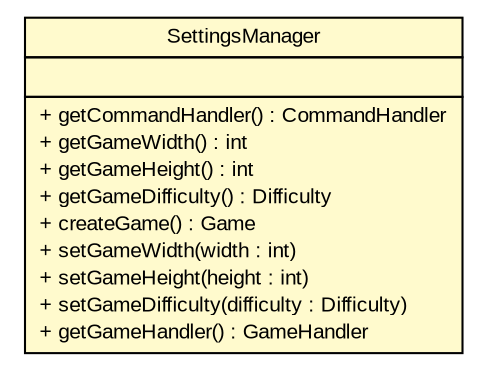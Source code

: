#!/usr/local/bin/dot
#
# Class diagram 
# Generated by UMLGraph version R5_6 (http://www.umlgraph.org/)
#

digraph G {
	edge [fontname="arial",fontsize=10,labelfontname="arial",labelfontsize=10];
	node [fontname="arial",fontsize=10,shape=plaintext];
	nodesep=0.25;
	ranksep=0.5;
	// com.github.tilastokeskus.matertis.SettingsManager
	c2974 [label=<<table title="com.github.tilastokeskus.matertis.SettingsManager" border="0" cellborder="1" cellspacing="0" cellpadding="2" port="p" bgcolor="lemonChiffon" href="./SettingsManager.html">
		<tr><td><table border="0" cellspacing="0" cellpadding="1">
<tr><td align="center" balign="center"> SettingsManager </td></tr>
		</table></td></tr>
		<tr><td><table border="0" cellspacing="0" cellpadding="1">
<tr><td align="left" balign="left">  </td></tr>
		</table></td></tr>
		<tr><td><table border="0" cellspacing="0" cellpadding="1">
<tr><td align="left" balign="left"> + getCommandHandler() : CommandHandler </td></tr>
<tr><td align="left" balign="left"> + getGameWidth() : int </td></tr>
<tr><td align="left" balign="left"> + getGameHeight() : int </td></tr>
<tr><td align="left" balign="left"> + getGameDifficulty() : Difficulty </td></tr>
<tr><td align="left" balign="left"> + createGame() : Game </td></tr>
<tr><td align="left" balign="left"> + setGameWidth(width : int) </td></tr>
<tr><td align="left" balign="left"> + setGameHeight(height : int) </td></tr>
<tr><td align="left" balign="left"> + setGameDifficulty(difficulty : Difficulty) </td></tr>
<tr><td align="left" balign="left"> + getGameHandler() : GameHandler </td></tr>
		</table></td></tr>
		</table>>, URL="./SettingsManager.html", fontname="arial", fontcolor="black", fontsize=10.0];
}

